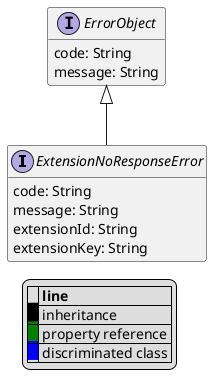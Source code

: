@startuml

hide empty fields
hide empty methods
legend
|= |= line |
|<back:black>   </back>| inheritance |
|<back:green>   </back>| property reference |
|<back:blue>   </back>| discriminated class |
endlegend
interface ExtensionNoResponseError [[ExtensionNoResponseError.svg]] extends ErrorObject {
    code: String
    message: String
    extensionId: String
    extensionKey: String
}
interface ErrorObject [[ErrorObject.svg]]  {
    code: String
    message: String
}





@enduml
